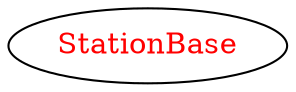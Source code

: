 digraph dependencyGraph {
 concentrate=true;
 ranksep="2.0";
 rankdir="LR"; 
 splines="ortho";
"StationBase" [fontcolor="red"];
}